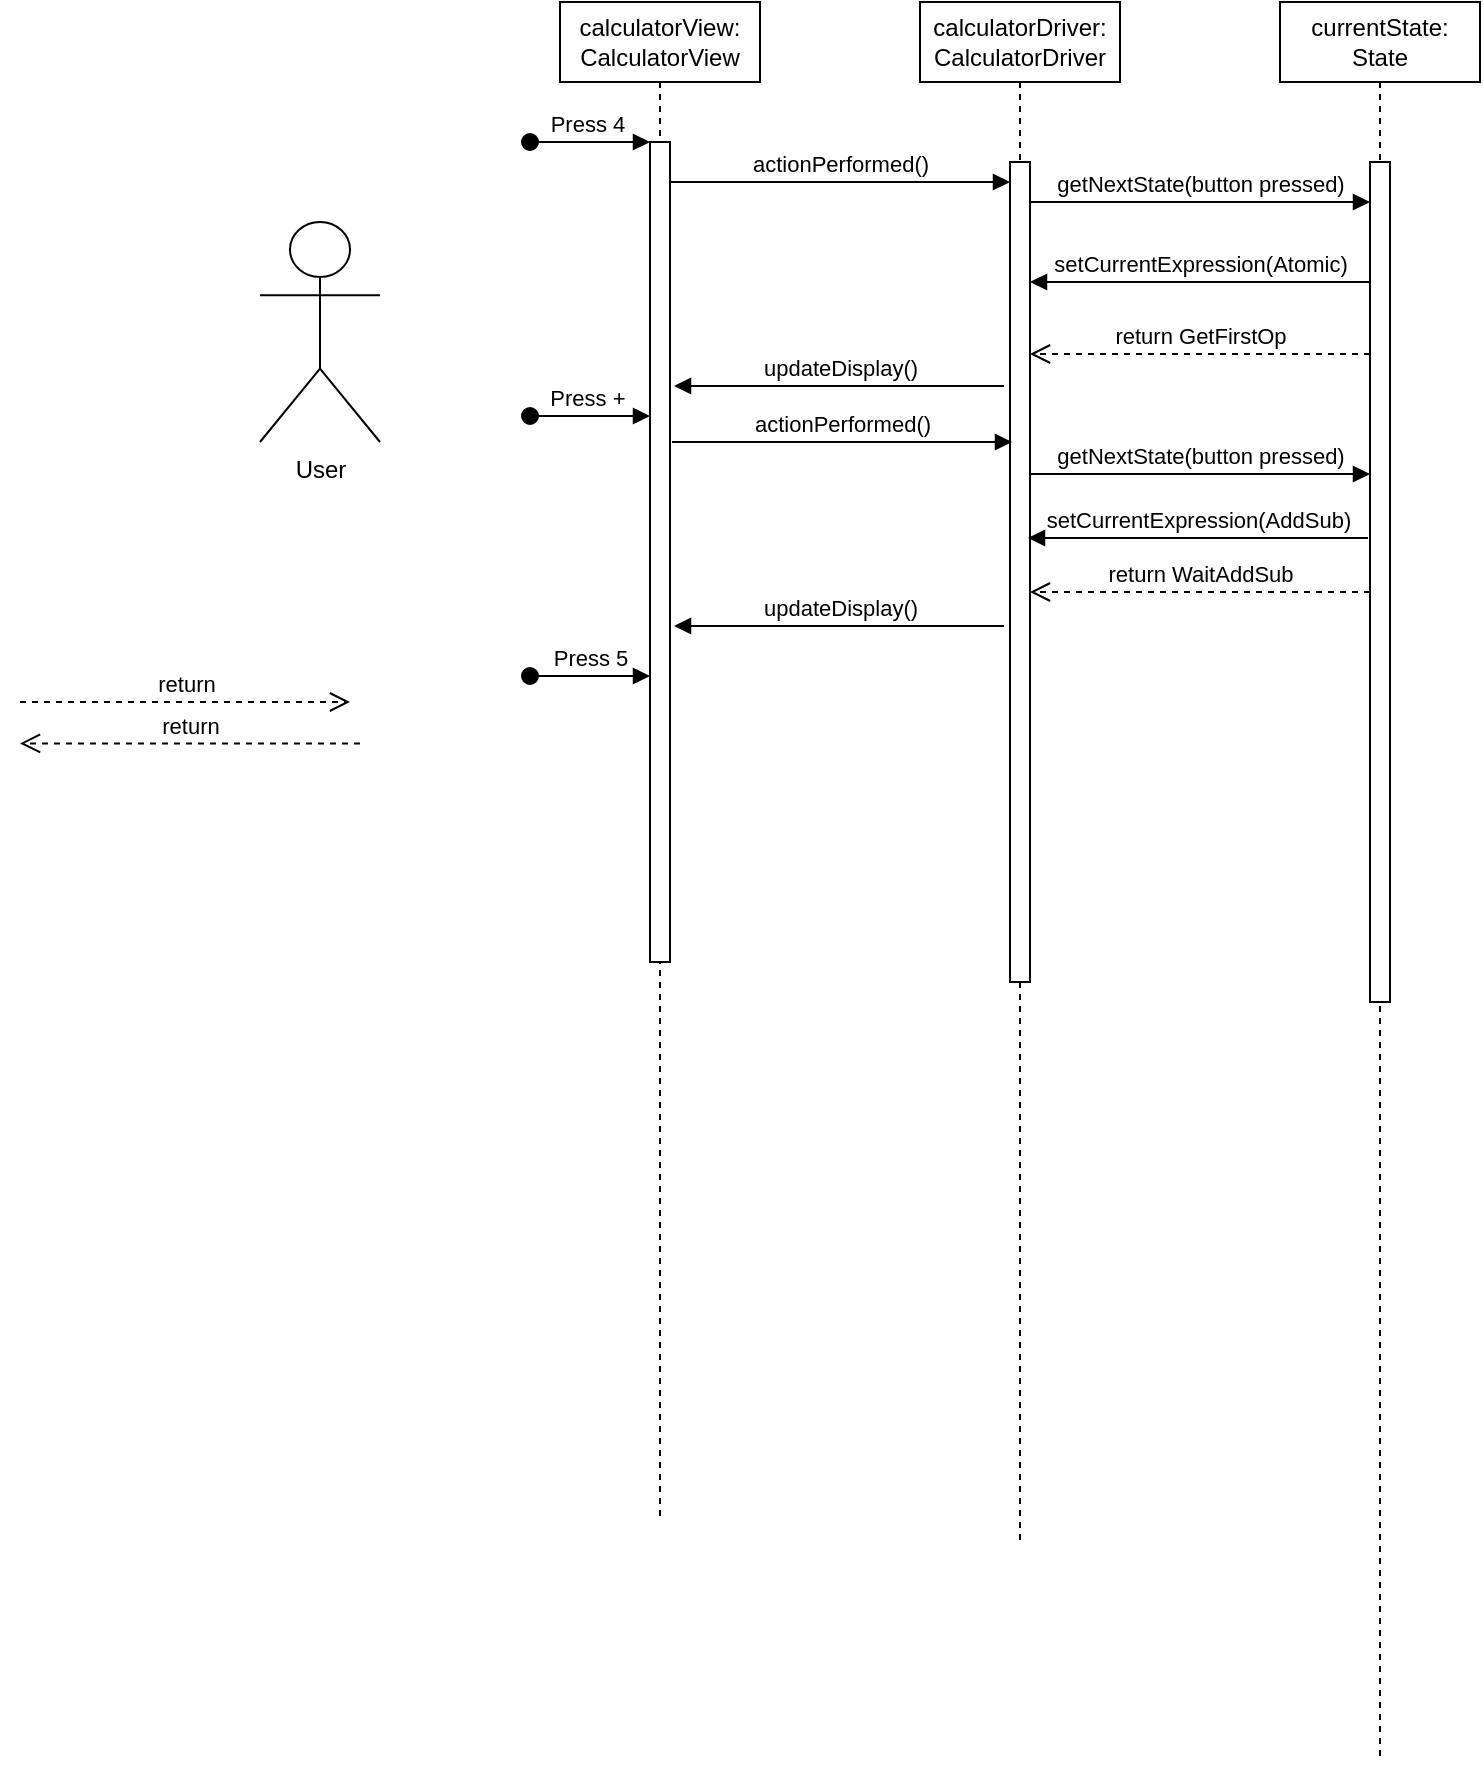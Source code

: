 <mxfile version="24.7.17">
  <diagram name="Page-1" id="2YBvvXClWsGukQMizWep">
    <mxGraphModel dx="1705" dy="619" grid="1" gridSize="10" guides="1" tooltips="1" connect="1" arrows="1" fold="1" page="1" pageScale="1" pageWidth="850" pageHeight="1100" math="0" shadow="0">
      <root>
        <mxCell id="0" />
        <mxCell id="1" parent="0" />
        <mxCell id="aM9ryv3xv72pqoxQDRHE-1" value="calculatorView: CalculatorView" style="shape=umlLifeline;perimeter=lifelinePerimeter;whiteSpace=wrap;html=1;container=0;dropTarget=0;collapsible=0;recursiveResize=0;outlineConnect=0;portConstraint=eastwest;newEdgeStyle={&quot;edgeStyle&quot;:&quot;elbowEdgeStyle&quot;,&quot;elbow&quot;:&quot;vertical&quot;,&quot;curved&quot;:0,&quot;rounded&quot;:0};" parent="1" vertex="1">
          <mxGeometry x="40" y="40" width="100" height="760" as="geometry" />
        </mxCell>
        <mxCell id="aM9ryv3xv72pqoxQDRHE-2" value="" style="html=1;points=[];perimeter=orthogonalPerimeter;outlineConnect=0;targetShapes=umlLifeline;portConstraint=eastwest;newEdgeStyle={&quot;edgeStyle&quot;:&quot;elbowEdgeStyle&quot;,&quot;elbow&quot;:&quot;vertical&quot;,&quot;curved&quot;:0,&quot;rounded&quot;:0};" parent="aM9ryv3xv72pqoxQDRHE-1" vertex="1">
          <mxGeometry x="45" y="70" width="10" height="410" as="geometry" />
        </mxCell>
        <mxCell id="aM9ryv3xv72pqoxQDRHE-3" value="Press 4&amp;nbsp;" style="html=1;verticalAlign=bottom;startArrow=oval;endArrow=block;startSize=8;edgeStyle=elbowEdgeStyle;elbow=vertical;curved=0;rounded=0;" parent="aM9ryv3xv72pqoxQDRHE-1" target="aM9ryv3xv72pqoxQDRHE-2" edge="1">
          <mxGeometry relative="1" as="geometry">
            <mxPoint x="-15" y="70" as="sourcePoint" />
          </mxGeometry>
        </mxCell>
        <mxCell id="aM9ryv3xv72pqoxQDRHE-5" value="calculatorDriver: CalculatorDriver" style="shape=umlLifeline;perimeter=lifelinePerimeter;whiteSpace=wrap;html=1;container=0;dropTarget=0;collapsible=0;recursiveResize=0;outlineConnect=0;portConstraint=eastwest;newEdgeStyle={&quot;edgeStyle&quot;:&quot;elbowEdgeStyle&quot;,&quot;elbow&quot;:&quot;vertical&quot;,&quot;curved&quot;:0,&quot;rounded&quot;:0};" parent="1" vertex="1">
          <mxGeometry x="220" y="40" width="100" height="770" as="geometry" />
        </mxCell>
        <mxCell id="aM9ryv3xv72pqoxQDRHE-6" value="" style="html=1;points=[];perimeter=orthogonalPerimeter;outlineConnect=0;targetShapes=umlLifeline;portConstraint=eastwest;newEdgeStyle={&quot;edgeStyle&quot;:&quot;elbowEdgeStyle&quot;,&quot;elbow&quot;:&quot;vertical&quot;,&quot;curved&quot;:0,&quot;rounded&quot;:0};" parent="aM9ryv3xv72pqoxQDRHE-5" vertex="1">
          <mxGeometry x="45" y="80" width="10" height="410" as="geometry" />
        </mxCell>
        <mxCell id="aM9ryv3xv72pqoxQDRHE-7" value="actionPerformed()" style="html=1;verticalAlign=bottom;endArrow=block;edgeStyle=elbowEdgeStyle;elbow=vertical;curved=0;rounded=0;" parent="1" source="aM9ryv3xv72pqoxQDRHE-2" target="aM9ryv3xv72pqoxQDRHE-6" edge="1">
          <mxGeometry relative="1" as="geometry">
            <mxPoint x="195" y="130" as="sourcePoint" />
            <Array as="points">
              <mxPoint x="190" y="130" />
            </Array>
          </mxGeometry>
        </mxCell>
        <mxCell id="aM9ryv3xv72pqoxQDRHE-8" value="return" style="html=1;verticalAlign=bottom;endArrow=open;dashed=1;endSize=8;edgeStyle=elbowEdgeStyle;elbow=vertical;curved=0;rounded=0;" parent="1" edge="1">
          <mxGeometry relative="1" as="geometry">
            <mxPoint x="-230" y="410.74" as="targetPoint" />
            <Array as="points">
              <mxPoint x="-135" y="410.74" />
            </Array>
            <mxPoint x="-60.0" y="410.74" as="sourcePoint" />
          </mxGeometry>
        </mxCell>
        <mxCell id="aM9ryv3xv72pqoxQDRHE-9" value="updateDisplay()" style="html=1;verticalAlign=bottom;endArrow=block;edgeStyle=elbowEdgeStyle;elbow=vertical;curved=0;rounded=0;" parent="1" edge="1">
          <mxGeometry relative="1" as="geometry">
            <mxPoint x="262.0" y="232" as="sourcePoint" />
            <Array as="points">
              <mxPoint x="187" y="232" />
            </Array>
            <mxPoint x="97" y="232" as="targetPoint" />
          </mxGeometry>
        </mxCell>
        <mxCell id="aM9ryv3xv72pqoxQDRHE-10" value="return" style="html=1;verticalAlign=bottom;endArrow=open;dashed=1;endSize=8;edgeStyle=elbowEdgeStyle;elbow=vertical;curved=0;rounded=0;" parent="1" edge="1">
          <mxGeometry relative="1" as="geometry">
            <mxPoint x="-65.0" y="390" as="targetPoint" />
            <Array as="points">
              <mxPoint x="-150" y="390" />
            </Array>
            <mxPoint x="-230" y="390" as="sourcePoint" />
          </mxGeometry>
        </mxCell>
        <mxCell id="qVZMZbQw3n8nsIhbzsBQ-1" value="User" style="shape=umlActor;verticalLabelPosition=bottom;verticalAlign=top;html=1;outlineConnect=0;" vertex="1" parent="1">
          <mxGeometry x="-110" y="150" width="60" height="110" as="geometry" />
        </mxCell>
        <mxCell id="qVZMZbQw3n8nsIhbzsBQ-3" value="currentState:&lt;br&gt;State" style="shape=umlLifeline;perimeter=lifelinePerimeter;whiteSpace=wrap;html=1;container=0;dropTarget=0;collapsible=0;recursiveResize=0;outlineConnect=0;portConstraint=eastwest;newEdgeStyle={&quot;edgeStyle&quot;:&quot;elbowEdgeStyle&quot;,&quot;elbow&quot;:&quot;vertical&quot;,&quot;curved&quot;:0,&quot;rounded&quot;:0};" vertex="1" parent="1">
          <mxGeometry x="400" y="40" width="100" height="880" as="geometry" />
        </mxCell>
        <mxCell id="qVZMZbQw3n8nsIhbzsBQ-4" value="" style="html=1;points=[];perimeter=orthogonalPerimeter;outlineConnect=0;targetShapes=umlLifeline;portConstraint=eastwest;newEdgeStyle={&quot;edgeStyle&quot;:&quot;elbowEdgeStyle&quot;,&quot;elbow&quot;:&quot;vertical&quot;,&quot;curved&quot;:0,&quot;rounded&quot;:0};" vertex="1" parent="qVZMZbQw3n8nsIhbzsBQ-3">
          <mxGeometry x="45" y="80" width="10" height="420" as="geometry" />
        </mxCell>
        <mxCell id="qVZMZbQw3n8nsIhbzsBQ-5" value="getNextState(button pressed)" style="html=1;verticalAlign=bottom;endArrow=block;edgeStyle=elbowEdgeStyle;elbow=vertical;curved=0;rounded=0;" edge="1" parent="1" source="aM9ryv3xv72pqoxQDRHE-6" target="qVZMZbQw3n8nsIhbzsBQ-4">
          <mxGeometry x="-0.001" relative="1" as="geometry">
            <mxPoint x="290" y="140" as="sourcePoint" />
            <Array as="points">
              <mxPoint x="300" y="140" />
            </Array>
            <mxPoint x="420" y="140" as="targetPoint" />
            <mxPoint as="offset" />
          </mxGeometry>
        </mxCell>
        <mxCell id="qVZMZbQw3n8nsIhbzsBQ-6" value="return GetFirstOp" style="html=1;verticalAlign=bottom;endArrow=open;dashed=1;endSize=8;edgeStyle=elbowEdgeStyle;elbow=vertical;curved=0;rounded=0;" edge="1" parent="1">
          <mxGeometry relative="1" as="geometry">
            <mxPoint x="275" y="216" as="targetPoint" />
            <Array as="points">
              <mxPoint x="375" y="216" />
            </Array>
            <mxPoint x="445" y="216" as="sourcePoint" />
          </mxGeometry>
        </mxCell>
        <mxCell id="qVZMZbQw3n8nsIhbzsBQ-21" value="setCurrentExpression(Atomic)" style="html=1;verticalAlign=bottom;endArrow=block;edgeStyle=elbowEdgeStyle;elbow=vertical;curved=0;rounded=0;" edge="1" parent="1" source="qVZMZbQw3n8nsIhbzsBQ-4" target="aM9ryv3xv72pqoxQDRHE-6">
          <mxGeometry relative="1" as="geometry">
            <mxPoint x="430" y="180" as="sourcePoint" />
            <Array as="points">
              <mxPoint x="370" y="180" />
            </Array>
            <mxPoint x="280" y="180" as="targetPoint" />
          </mxGeometry>
        </mxCell>
        <mxCell id="qVZMZbQw3n8nsIhbzsBQ-22" value="Press +&amp;nbsp;" style="html=1;verticalAlign=bottom;startArrow=oval;endArrow=block;startSize=8;edgeStyle=elbowEdgeStyle;elbow=vertical;curved=0;rounded=0;" edge="1" parent="1">
          <mxGeometry relative="1" as="geometry">
            <mxPoint x="25" y="247" as="sourcePoint" />
            <mxPoint x="85" y="247" as="targetPoint" />
          </mxGeometry>
        </mxCell>
        <mxCell id="qVZMZbQw3n8nsIhbzsBQ-23" value="actionPerformed()" style="html=1;verticalAlign=bottom;endArrow=block;edgeStyle=elbowEdgeStyle;elbow=vertical;curved=0;rounded=0;" edge="1" parent="1">
          <mxGeometry relative="1" as="geometry">
            <mxPoint x="96" y="260" as="sourcePoint" />
            <Array as="points">
              <mxPoint x="191" y="260" />
            </Array>
            <mxPoint x="266" y="260" as="targetPoint" />
          </mxGeometry>
        </mxCell>
        <mxCell id="qVZMZbQw3n8nsIhbzsBQ-24" value="getNextState(button pressed)" style="html=1;verticalAlign=bottom;endArrow=block;edgeStyle=elbowEdgeStyle;elbow=vertical;curved=0;rounded=0;" edge="1" parent="1">
          <mxGeometry x="-0.001" relative="1" as="geometry">
            <mxPoint x="275" y="276" as="sourcePoint" />
            <Array as="points">
              <mxPoint x="300" y="276" />
            </Array>
            <mxPoint x="445" y="276" as="targetPoint" />
            <mxPoint as="offset" />
          </mxGeometry>
        </mxCell>
        <mxCell id="qVZMZbQw3n8nsIhbzsBQ-25" value="setCurrentExpression(AddSub)" style="html=1;verticalAlign=bottom;endArrow=block;edgeStyle=elbowEdgeStyle;elbow=vertical;curved=0;rounded=0;" edge="1" parent="1">
          <mxGeometry relative="1" as="geometry">
            <mxPoint x="444" y="308" as="sourcePoint" />
            <Array as="points">
              <mxPoint x="369" y="308" />
            </Array>
            <mxPoint x="274" y="308" as="targetPoint" />
          </mxGeometry>
        </mxCell>
        <mxCell id="qVZMZbQw3n8nsIhbzsBQ-26" value="return WaitAddSub" style="html=1;verticalAlign=bottom;endArrow=open;dashed=1;endSize=8;edgeStyle=elbowEdgeStyle;elbow=vertical;curved=0;rounded=0;" edge="1" parent="1">
          <mxGeometry relative="1" as="geometry">
            <mxPoint x="275" y="335" as="targetPoint" />
            <Array as="points">
              <mxPoint x="375" y="335" />
            </Array>
            <mxPoint x="445" y="335" as="sourcePoint" />
          </mxGeometry>
        </mxCell>
        <mxCell id="qVZMZbQw3n8nsIhbzsBQ-27" value="updateDisplay()" style="html=1;verticalAlign=bottom;endArrow=block;edgeStyle=elbowEdgeStyle;elbow=vertical;curved=0;rounded=0;" edge="1" parent="1">
          <mxGeometry relative="1" as="geometry">
            <mxPoint x="262.0" y="352" as="sourcePoint" />
            <Array as="points">
              <mxPoint x="187" y="352" />
            </Array>
            <mxPoint x="97" y="352" as="targetPoint" />
          </mxGeometry>
        </mxCell>
        <mxCell id="qVZMZbQw3n8nsIhbzsBQ-28" value="Press 5" style="html=1;verticalAlign=bottom;startArrow=oval;endArrow=block;startSize=8;edgeStyle=elbowEdgeStyle;elbow=horizontal;curved=0;rounded=0;" edge="1" parent="1">
          <mxGeometry relative="1" as="geometry">
            <mxPoint x="25" y="377" as="sourcePoint" />
            <mxPoint x="85" y="377" as="targetPoint" />
          </mxGeometry>
        </mxCell>
      </root>
    </mxGraphModel>
  </diagram>
</mxfile>

